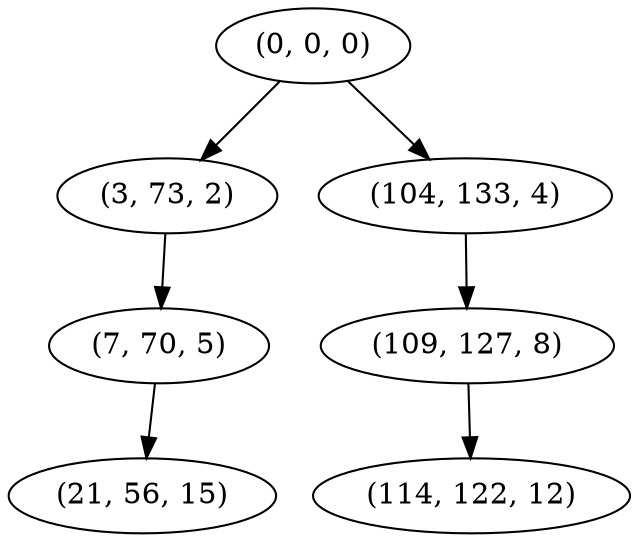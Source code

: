 digraph tree {
    "(0, 0, 0)";
    "(3, 73, 2)";
    "(7, 70, 5)";
    "(21, 56, 15)";
    "(104, 133, 4)";
    "(109, 127, 8)";
    "(114, 122, 12)";
    "(0, 0, 0)" -> "(3, 73, 2)";
    "(0, 0, 0)" -> "(104, 133, 4)";
    "(3, 73, 2)" -> "(7, 70, 5)";
    "(7, 70, 5)" -> "(21, 56, 15)";
    "(104, 133, 4)" -> "(109, 127, 8)";
    "(109, 127, 8)" -> "(114, 122, 12)";
}
